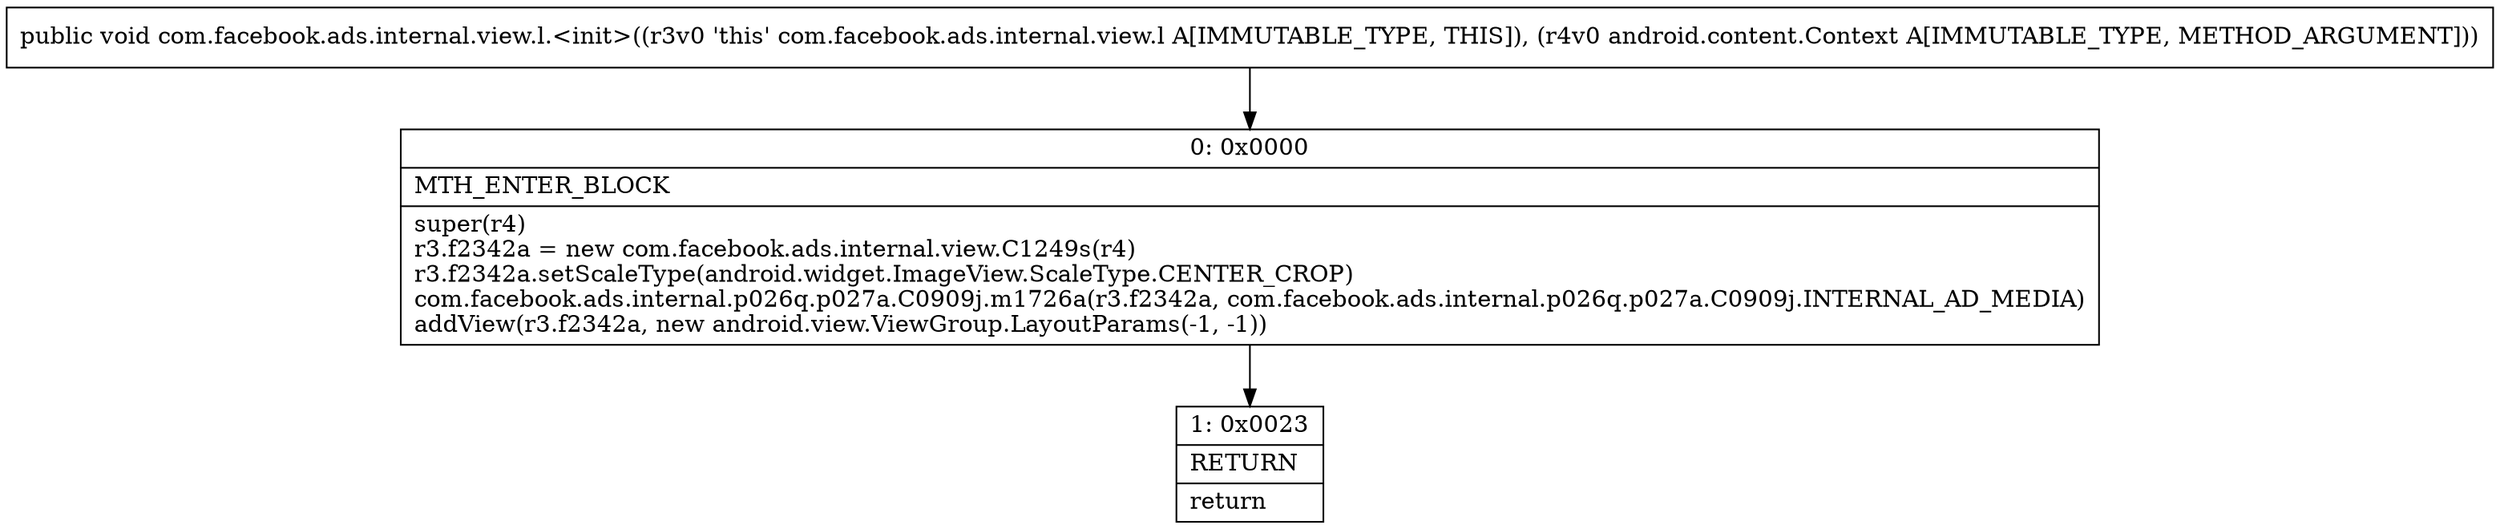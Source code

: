 digraph "CFG forcom.facebook.ads.internal.view.l.\<init\>(Landroid\/content\/Context;)V" {
Node_0 [shape=record,label="{0\:\ 0x0000|MTH_ENTER_BLOCK\l|super(r4)\lr3.f2342a = new com.facebook.ads.internal.view.C1249s(r4)\lr3.f2342a.setScaleType(android.widget.ImageView.ScaleType.CENTER_CROP)\lcom.facebook.ads.internal.p026q.p027a.C0909j.m1726a(r3.f2342a, com.facebook.ads.internal.p026q.p027a.C0909j.INTERNAL_AD_MEDIA)\laddView(r3.f2342a, new android.view.ViewGroup.LayoutParams(\-1, \-1))\l}"];
Node_1 [shape=record,label="{1\:\ 0x0023|RETURN\l|return\l}"];
MethodNode[shape=record,label="{public void com.facebook.ads.internal.view.l.\<init\>((r3v0 'this' com.facebook.ads.internal.view.l A[IMMUTABLE_TYPE, THIS]), (r4v0 android.content.Context A[IMMUTABLE_TYPE, METHOD_ARGUMENT])) }"];
MethodNode -> Node_0;
Node_0 -> Node_1;
}

